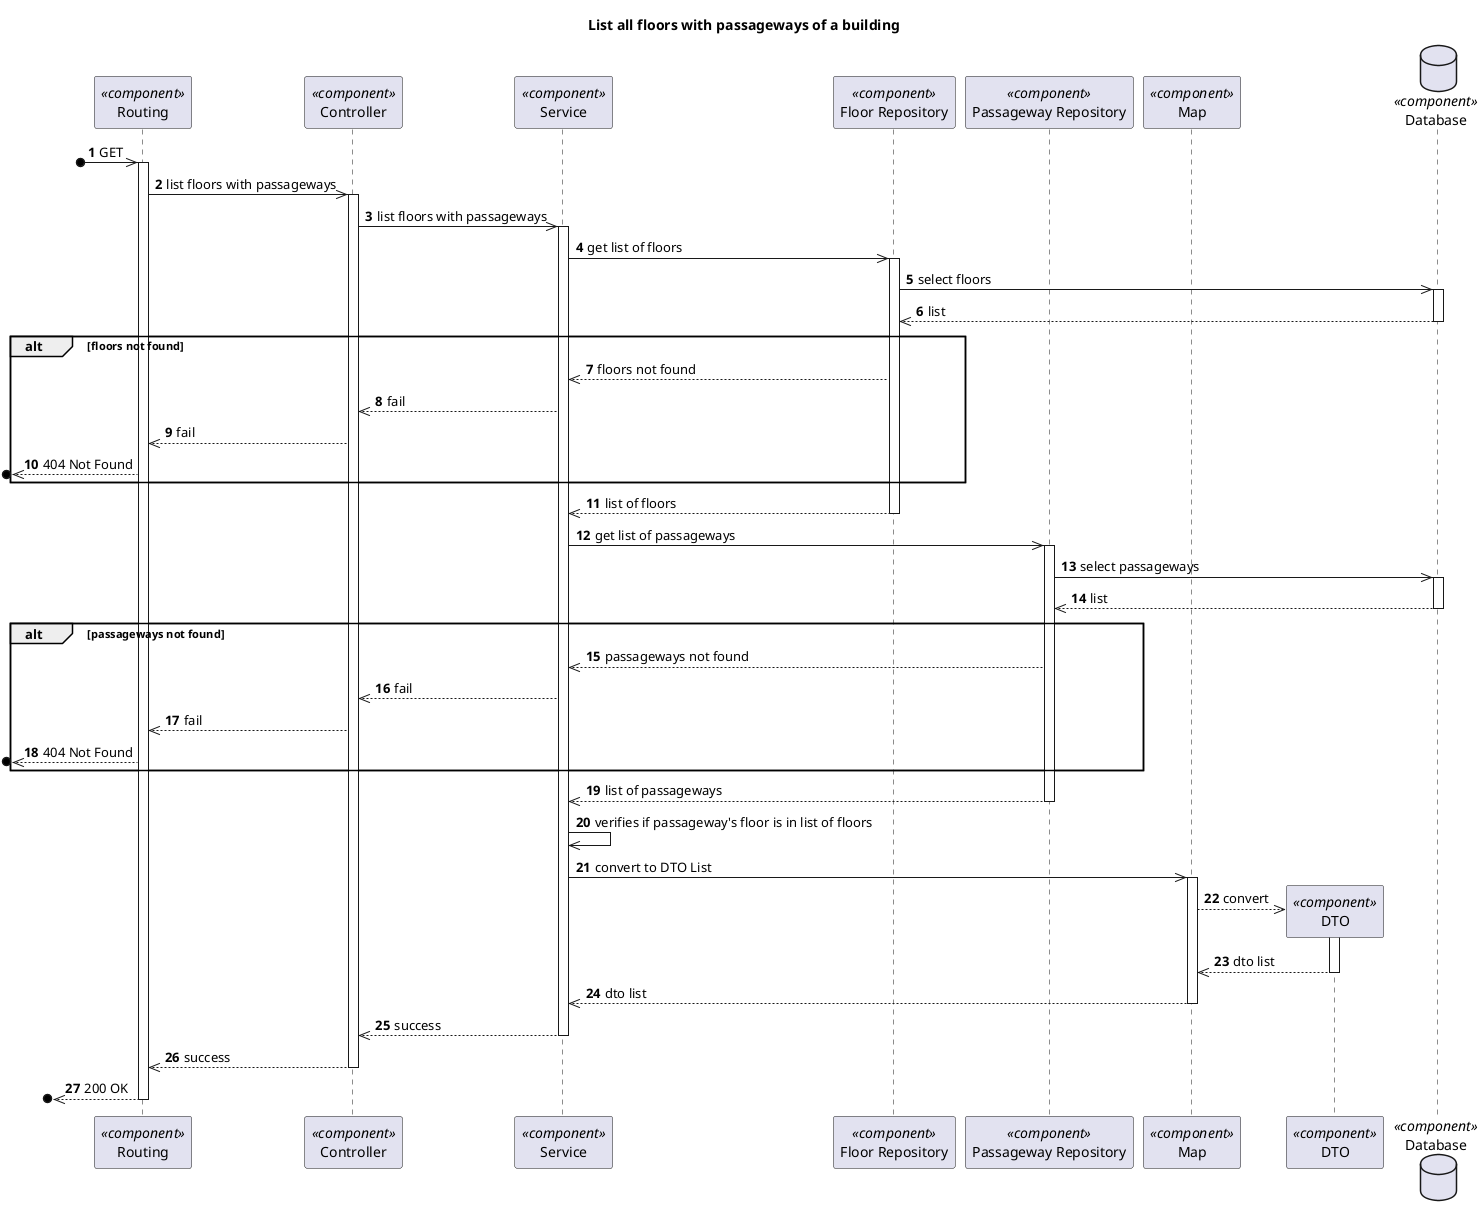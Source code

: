 @startuml Process View - Level 3

autonumber
skinparam packageStyle rect

title List all floors with passageways of a building

participant "Routing" as routing <<component>>
participant "Controller" as controller <<component>>
participant "Service" as service <<component>>
participant "Floor Repository" as floorrepo <<component>>
participant "Passageway Repository" as passagewayrepo <<component>>
participant "Map" as map <<component>>
participant "DTO" as dto <<component>>
database "Database" as db <<component>>

?o->> routing : GET
activate routing
routing ->> controller : list floors with passageways

activate controller
controller ->> service : list floors with passageways

activate service
service ->> floorrepo : get list of floors

activate floorrepo
floorrepo ->> db : select floors
activate db
db -->> floorrepo : list
deactivate db

alt floors not found
    floorrepo -->> service : floors not found
    service -->> controller : fail
    controller -->> routing : fail
    ?o<<-- routing : 404 Not Found
end alt

floorrepo -->> service : list of floors
deactivate floorrepo

service ->> passagewayrepo : get list of passageways
activate passagewayrepo
passagewayrepo ->> db : select passageways
activate db
db -->> passagewayrepo : list
deactivate db

alt passageways not found
    passagewayrepo -->> service : passageways not found
    service -->> controller : fail
    controller -->> routing : fail
    ?o<<-- routing : 404 Not Found
end alt

passagewayrepo -->> service : list of passageways
deactivate passagewayrepo

service ->> service : verifies if passageway's floor is in list of floors

service ->> map : convert to DTO List
activate map

map -->> dto** : convert
activate dto

dto -->> map : dto list
deactivate dto

map -->> service : dto list
deactivate map

service -->> controller : success
deactivate service

controller -->> routing : success
deactivate controller

?o<<-- routing : 200 OK
deactivate routing

@enduml
